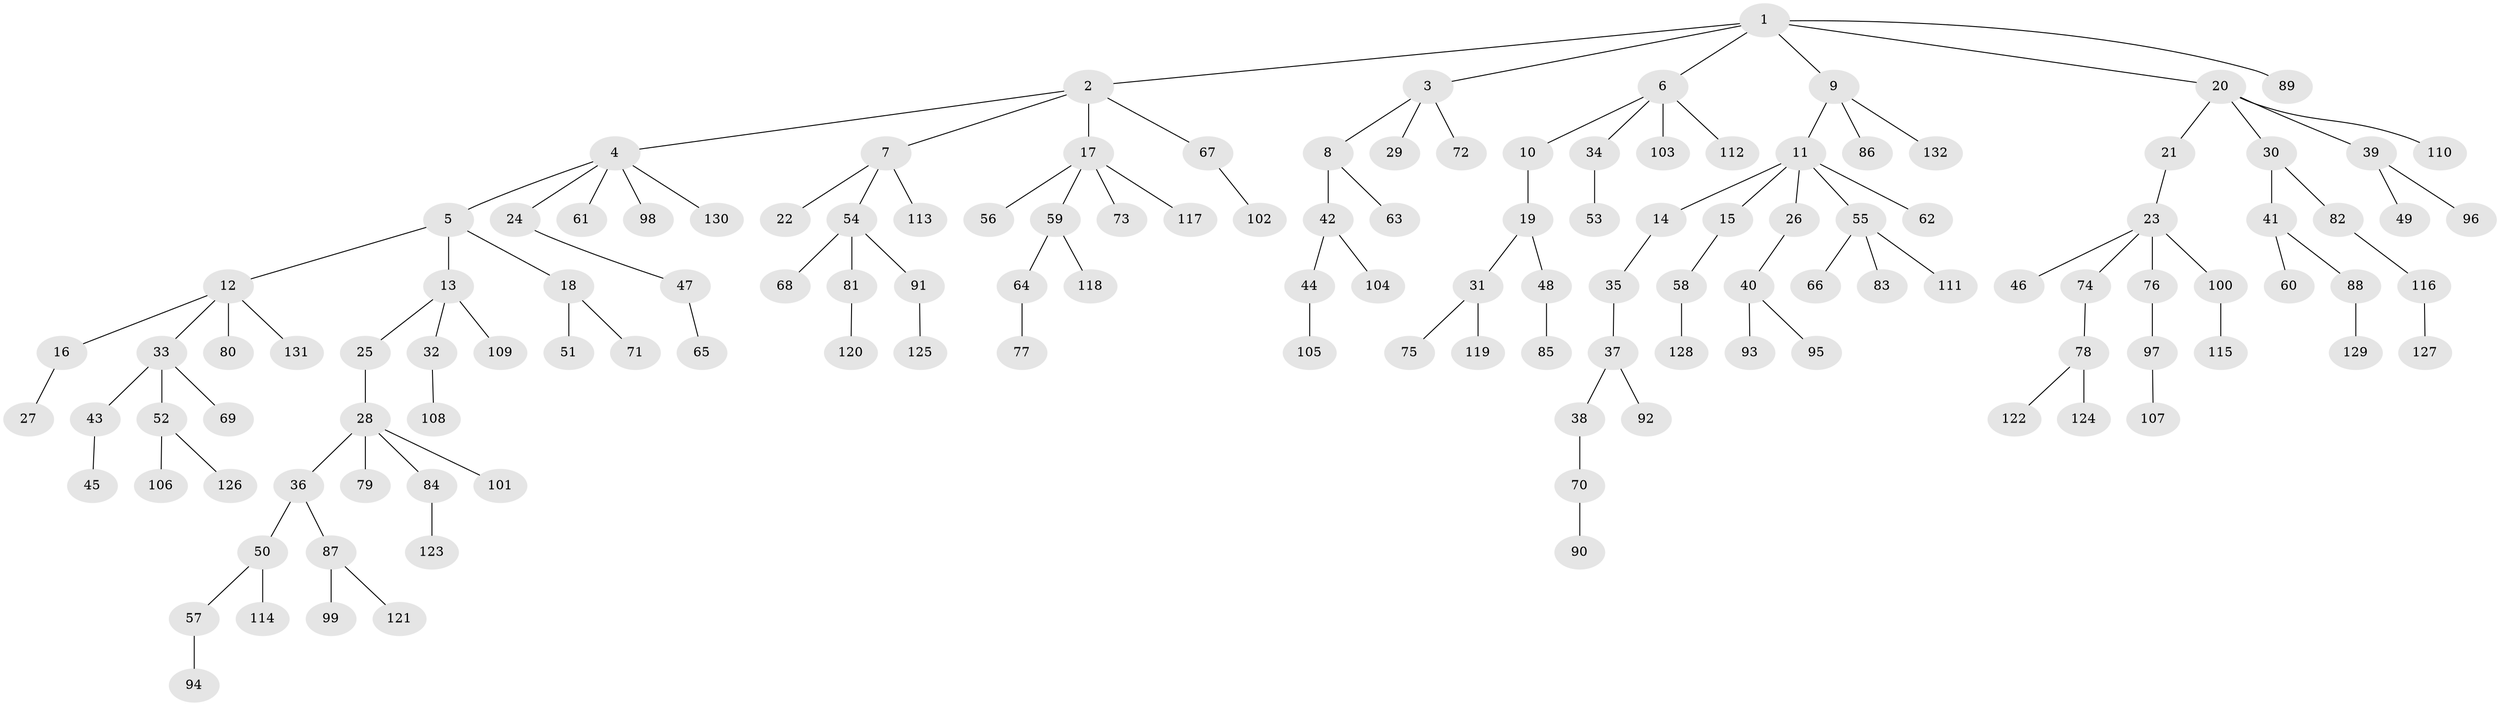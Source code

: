 // coarse degree distribution, {5: 0.07692307692307693, 7: 0.01098901098901099, 3: 0.13186813186813187, 4: 0.02197802197802198, 2: 0.21978021978021978, 6: 0.01098901098901099, 1: 0.5274725274725275}
// Generated by graph-tools (version 1.1) at 2025/24/03/03/25 07:24:08]
// undirected, 132 vertices, 131 edges
graph export_dot {
graph [start="1"]
  node [color=gray90,style=filled];
  1;
  2;
  3;
  4;
  5;
  6;
  7;
  8;
  9;
  10;
  11;
  12;
  13;
  14;
  15;
  16;
  17;
  18;
  19;
  20;
  21;
  22;
  23;
  24;
  25;
  26;
  27;
  28;
  29;
  30;
  31;
  32;
  33;
  34;
  35;
  36;
  37;
  38;
  39;
  40;
  41;
  42;
  43;
  44;
  45;
  46;
  47;
  48;
  49;
  50;
  51;
  52;
  53;
  54;
  55;
  56;
  57;
  58;
  59;
  60;
  61;
  62;
  63;
  64;
  65;
  66;
  67;
  68;
  69;
  70;
  71;
  72;
  73;
  74;
  75;
  76;
  77;
  78;
  79;
  80;
  81;
  82;
  83;
  84;
  85;
  86;
  87;
  88;
  89;
  90;
  91;
  92;
  93;
  94;
  95;
  96;
  97;
  98;
  99;
  100;
  101;
  102;
  103;
  104;
  105;
  106;
  107;
  108;
  109;
  110;
  111;
  112;
  113;
  114;
  115;
  116;
  117;
  118;
  119;
  120;
  121;
  122;
  123;
  124;
  125;
  126;
  127;
  128;
  129;
  130;
  131;
  132;
  1 -- 2;
  1 -- 3;
  1 -- 6;
  1 -- 9;
  1 -- 20;
  1 -- 89;
  2 -- 4;
  2 -- 7;
  2 -- 17;
  2 -- 67;
  3 -- 8;
  3 -- 29;
  3 -- 72;
  4 -- 5;
  4 -- 24;
  4 -- 61;
  4 -- 98;
  4 -- 130;
  5 -- 12;
  5 -- 13;
  5 -- 18;
  6 -- 10;
  6 -- 34;
  6 -- 103;
  6 -- 112;
  7 -- 22;
  7 -- 54;
  7 -- 113;
  8 -- 42;
  8 -- 63;
  9 -- 11;
  9 -- 86;
  9 -- 132;
  10 -- 19;
  11 -- 14;
  11 -- 15;
  11 -- 26;
  11 -- 55;
  11 -- 62;
  12 -- 16;
  12 -- 33;
  12 -- 80;
  12 -- 131;
  13 -- 25;
  13 -- 32;
  13 -- 109;
  14 -- 35;
  15 -- 58;
  16 -- 27;
  17 -- 56;
  17 -- 59;
  17 -- 73;
  17 -- 117;
  18 -- 51;
  18 -- 71;
  19 -- 31;
  19 -- 48;
  20 -- 21;
  20 -- 30;
  20 -- 39;
  20 -- 110;
  21 -- 23;
  23 -- 46;
  23 -- 74;
  23 -- 76;
  23 -- 100;
  24 -- 47;
  25 -- 28;
  26 -- 40;
  28 -- 36;
  28 -- 79;
  28 -- 84;
  28 -- 101;
  30 -- 41;
  30 -- 82;
  31 -- 75;
  31 -- 119;
  32 -- 108;
  33 -- 43;
  33 -- 52;
  33 -- 69;
  34 -- 53;
  35 -- 37;
  36 -- 50;
  36 -- 87;
  37 -- 38;
  37 -- 92;
  38 -- 70;
  39 -- 49;
  39 -- 96;
  40 -- 93;
  40 -- 95;
  41 -- 60;
  41 -- 88;
  42 -- 44;
  42 -- 104;
  43 -- 45;
  44 -- 105;
  47 -- 65;
  48 -- 85;
  50 -- 57;
  50 -- 114;
  52 -- 106;
  52 -- 126;
  54 -- 68;
  54 -- 81;
  54 -- 91;
  55 -- 66;
  55 -- 83;
  55 -- 111;
  57 -- 94;
  58 -- 128;
  59 -- 64;
  59 -- 118;
  64 -- 77;
  67 -- 102;
  70 -- 90;
  74 -- 78;
  76 -- 97;
  78 -- 122;
  78 -- 124;
  81 -- 120;
  82 -- 116;
  84 -- 123;
  87 -- 99;
  87 -- 121;
  88 -- 129;
  91 -- 125;
  97 -- 107;
  100 -- 115;
  116 -- 127;
}
